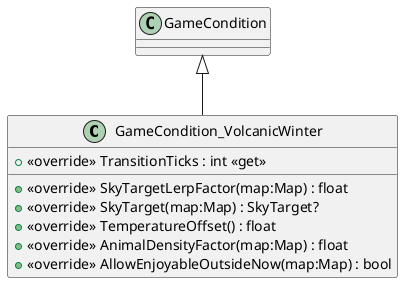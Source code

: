 @startuml
class GameCondition_VolcanicWinter {
    + <<override>> TransitionTicks : int <<get>>
    + <<override>> SkyTargetLerpFactor(map:Map) : float
    + <<override>> SkyTarget(map:Map) : SkyTarget?
    + <<override>> TemperatureOffset() : float
    + <<override>> AnimalDensityFactor(map:Map) : float
    + <<override>> AllowEnjoyableOutsideNow(map:Map) : bool
}
GameCondition <|-- GameCondition_VolcanicWinter
@enduml
